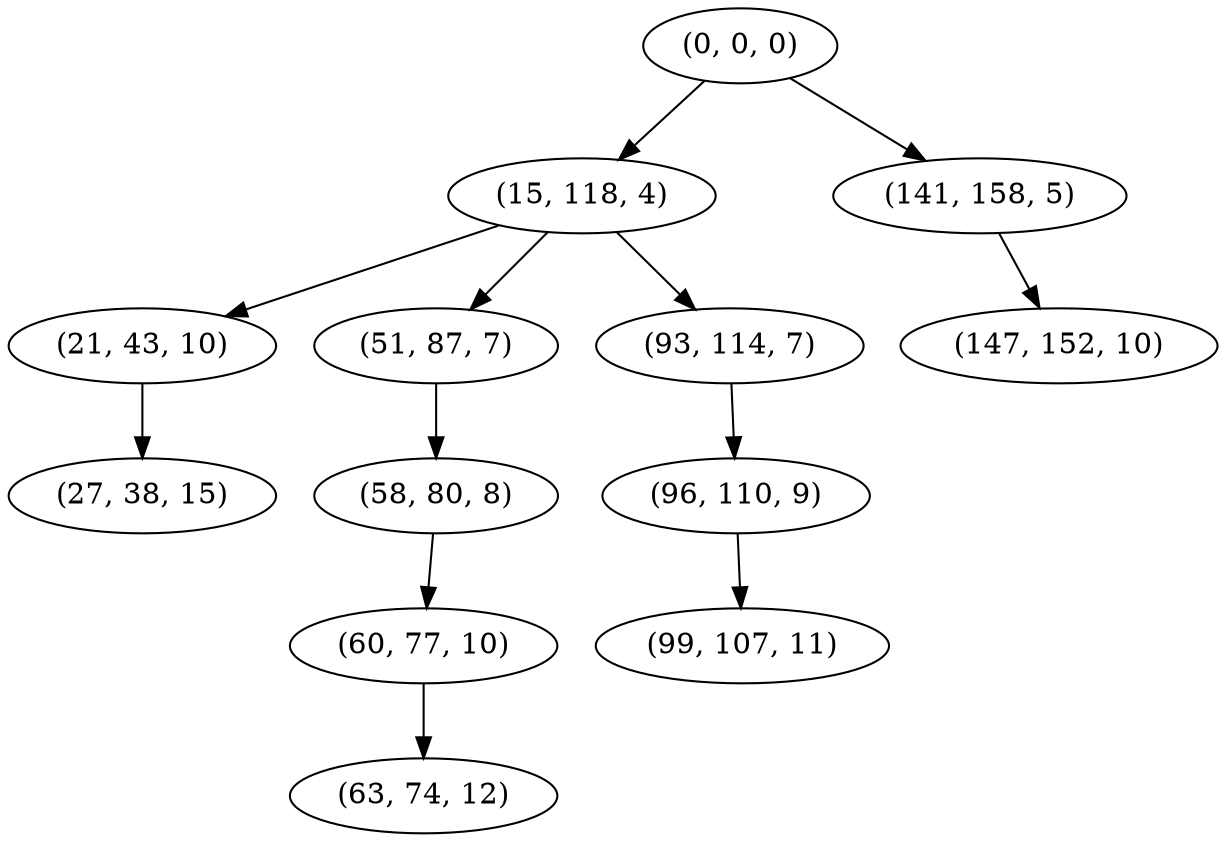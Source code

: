 digraph tree {
    "(0, 0, 0)";
    "(15, 118, 4)";
    "(21, 43, 10)";
    "(27, 38, 15)";
    "(51, 87, 7)";
    "(58, 80, 8)";
    "(60, 77, 10)";
    "(63, 74, 12)";
    "(93, 114, 7)";
    "(96, 110, 9)";
    "(99, 107, 11)";
    "(141, 158, 5)";
    "(147, 152, 10)";
    "(0, 0, 0)" -> "(15, 118, 4)";
    "(0, 0, 0)" -> "(141, 158, 5)";
    "(15, 118, 4)" -> "(21, 43, 10)";
    "(15, 118, 4)" -> "(51, 87, 7)";
    "(15, 118, 4)" -> "(93, 114, 7)";
    "(21, 43, 10)" -> "(27, 38, 15)";
    "(51, 87, 7)" -> "(58, 80, 8)";
    "(58, 80, 8)" -> "(60, 77, 10)";
    "(60, 77, 10)" -> "(63, 74, 12)";
    "(93, 114, 7)" -> "(96, 110, 9)";
    "(96, 110, 9)" -> "(99, 107, 11)";
    "(141, 158, 5)" -> "(147, 152, 10)";
}
